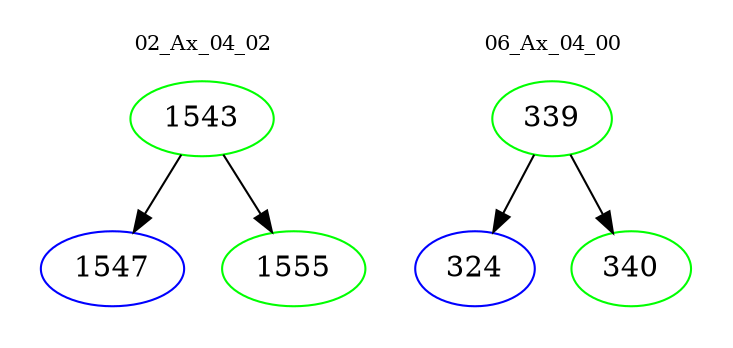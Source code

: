 digraph{
subgraph cluster_0 {
color = white
label = "02_Ax_04_02";
fontsize=10;
T0_1543 [label="1543", color="green"]
T0_1543 -> T0_1547 [color="black"]
T0_1547 [label="1547", color="blue"]
T0_1543 -> T0_1555 [color="black"]
T0_1555 [label="1555", color="green"]
}
subgraph cluster_1 {
color = white
label = "06_Ax_04_00";
fontsize=10;
T1_339 [label="339", color="green"]
T1_339 -> T1_324 [color="black"]
T1_324 [label="324", color="blue"]
T1_339 -> T1_340 [color="black"]
T1_340 [label="340", color="green"]
}
}
